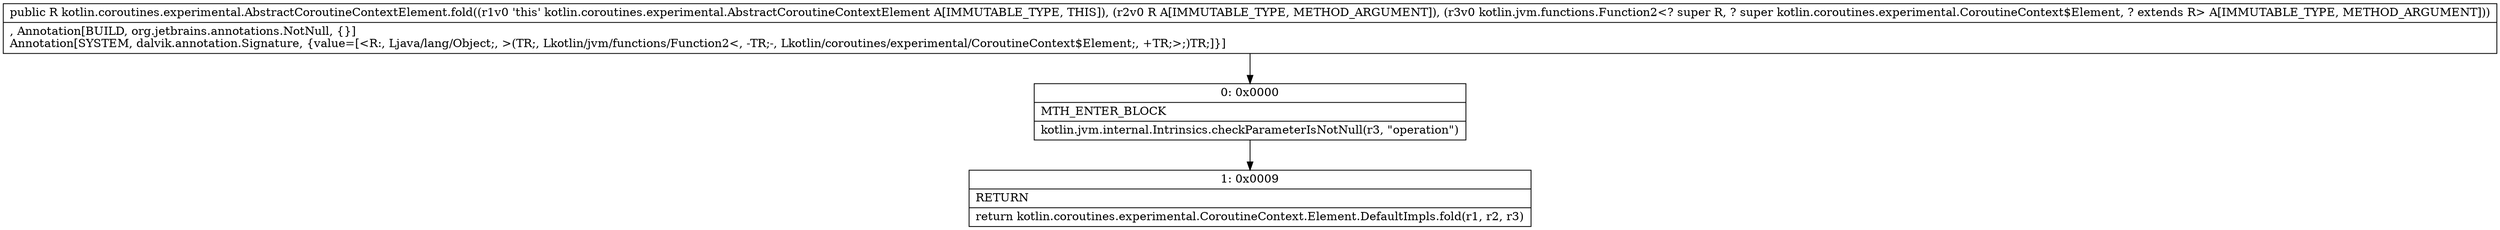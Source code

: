 digraph "CFG forkotlin.coroutines.experimental.AbstractCoroutineContextElement.fold(Ljava\/lang\/Object;Lkotlin\/jvm\/functions\/Function2;)Ljava\/lang\/Object;" {
Node_0 [shape=record,label="{0\:\ 0x0000|MTH_ENTER_BLOCK\l|kotlin.jvm.internal.Intrinsics.checkParameterIsNotNull(r3, \"operation\")\l}"];
Node_1 [shape=record,label="{1\:\ 0x0009|RETURN\l|return kotlin.coroutines.experimental.CoroutineContext.Element.DefaultImpls.fold(r1, r2, r3)\l}"];
MethodNode[shape=record,label="{public R kotlin.coroutines.experimental.AbstractCoroutineContextElement.fold((r1v0 'this' kotlin.coroutines.experimental.AbstractCoroutineContextElement A[IMMUTABLE_TYPE, THIS]), (r2v0 R A[IMMUTABLE_TYPE, METHOD_ARGUMENT]), (r3v0 kotlin.jvm.functions.Function2\<? super R, ? super kotlin.coroutines.experimental.CoroutineContext$Element, ? extends R\> A[IMMUTABLE_TYPE, METHOD_ARGUMENT]))  | , Annotation[BUILD, org.jetbrains.annotations.NotNull, \{\}]\lAnnotation[SYSTEM, dalvik.annotation.Signature, \{value=[\<R:, Ljava\/lang\/Object;, \>(TR;, Lkotlin\/jvm\/functions\/Function2\<, \-TR;\-, Lkotlin\/coroutines\/experimental\/CoroutineContext$Element;, +TR;\>;)TR;]\}]\l}"];
MethodNode -> Node_0;
Node_0 -> Node_1;
}

